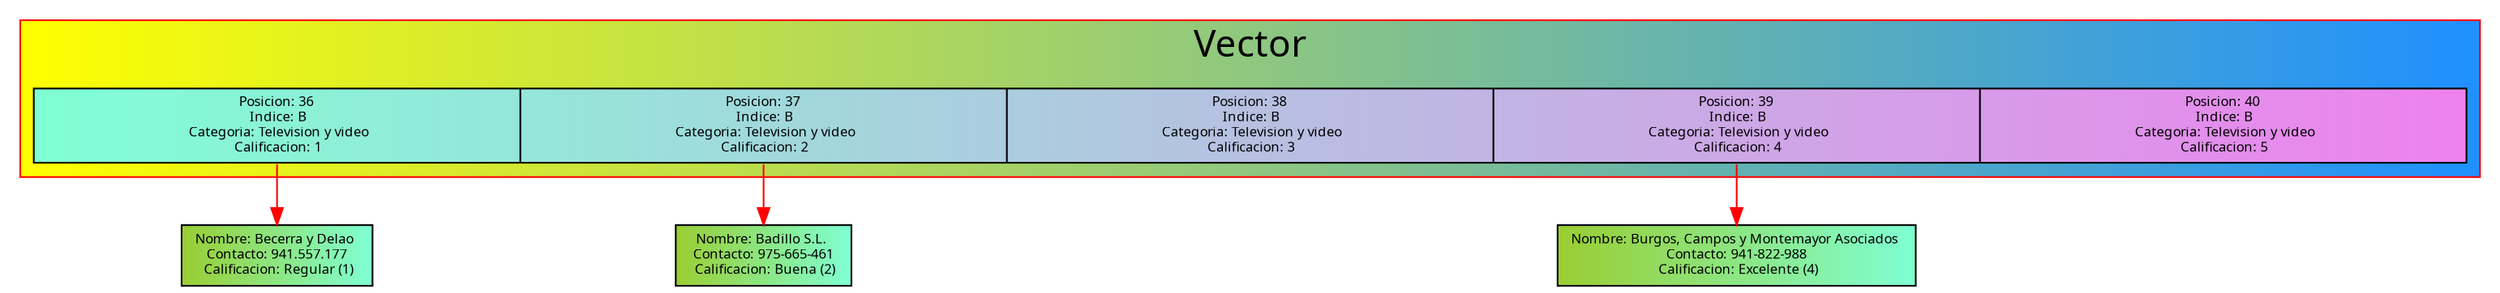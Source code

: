 digraph grafo{
fontname="Verdana" color=red fontsize=22;
node [shape=record fontsize=8 fontname="Verdana" style=filled];
edge [color="blue"]
subgraph cluster{
label = "Vector";
bgcolor="yellow:dodgerblue"
Vector[label="<35>Posicion: 36\n Indice: B\n Categoria: Television y video\n Calificacion: 1|<36>Posicion: 37\n Indice: B\n Categoria: Television y video\n Calificacion: 2|<37>Posicion: 38\n Indice: B\n Categoria: Television y video\n Calificacion: 3|<38>Posicion: 39\n Indice: B\n Categoria: Television y video\n Calificacion: 4|<39>Posicion: 40\n Indice: B\n Categoria: Television y video\n Calificacion: 5",width=20, fillcolor="aquamarine:violet"];
}
3511[label="Nombre: Becerra y Delao \n Contacto: 941.557.177 \n Calificacion: Regular (1)", fillcolor="yellowgreen:aquamarine"];
Vector:35->3511[color=red]
3621[label="Nombre: Badillo S.L. \n Contacto: 975-665-461 \n Calificacion: Buena (2)", fillcolor="yellowgreen:aquamarine"];
Vector:36->3621[color=red]
3841[label="Nombre: Burgos, Campos y Montemayor Asociados \n Contacto: 941-822-988 \n Calificacion: Excelente (4)", fillcolor="yellowgreen:aquamarine"];
Vector:38->3841[color=red]
}